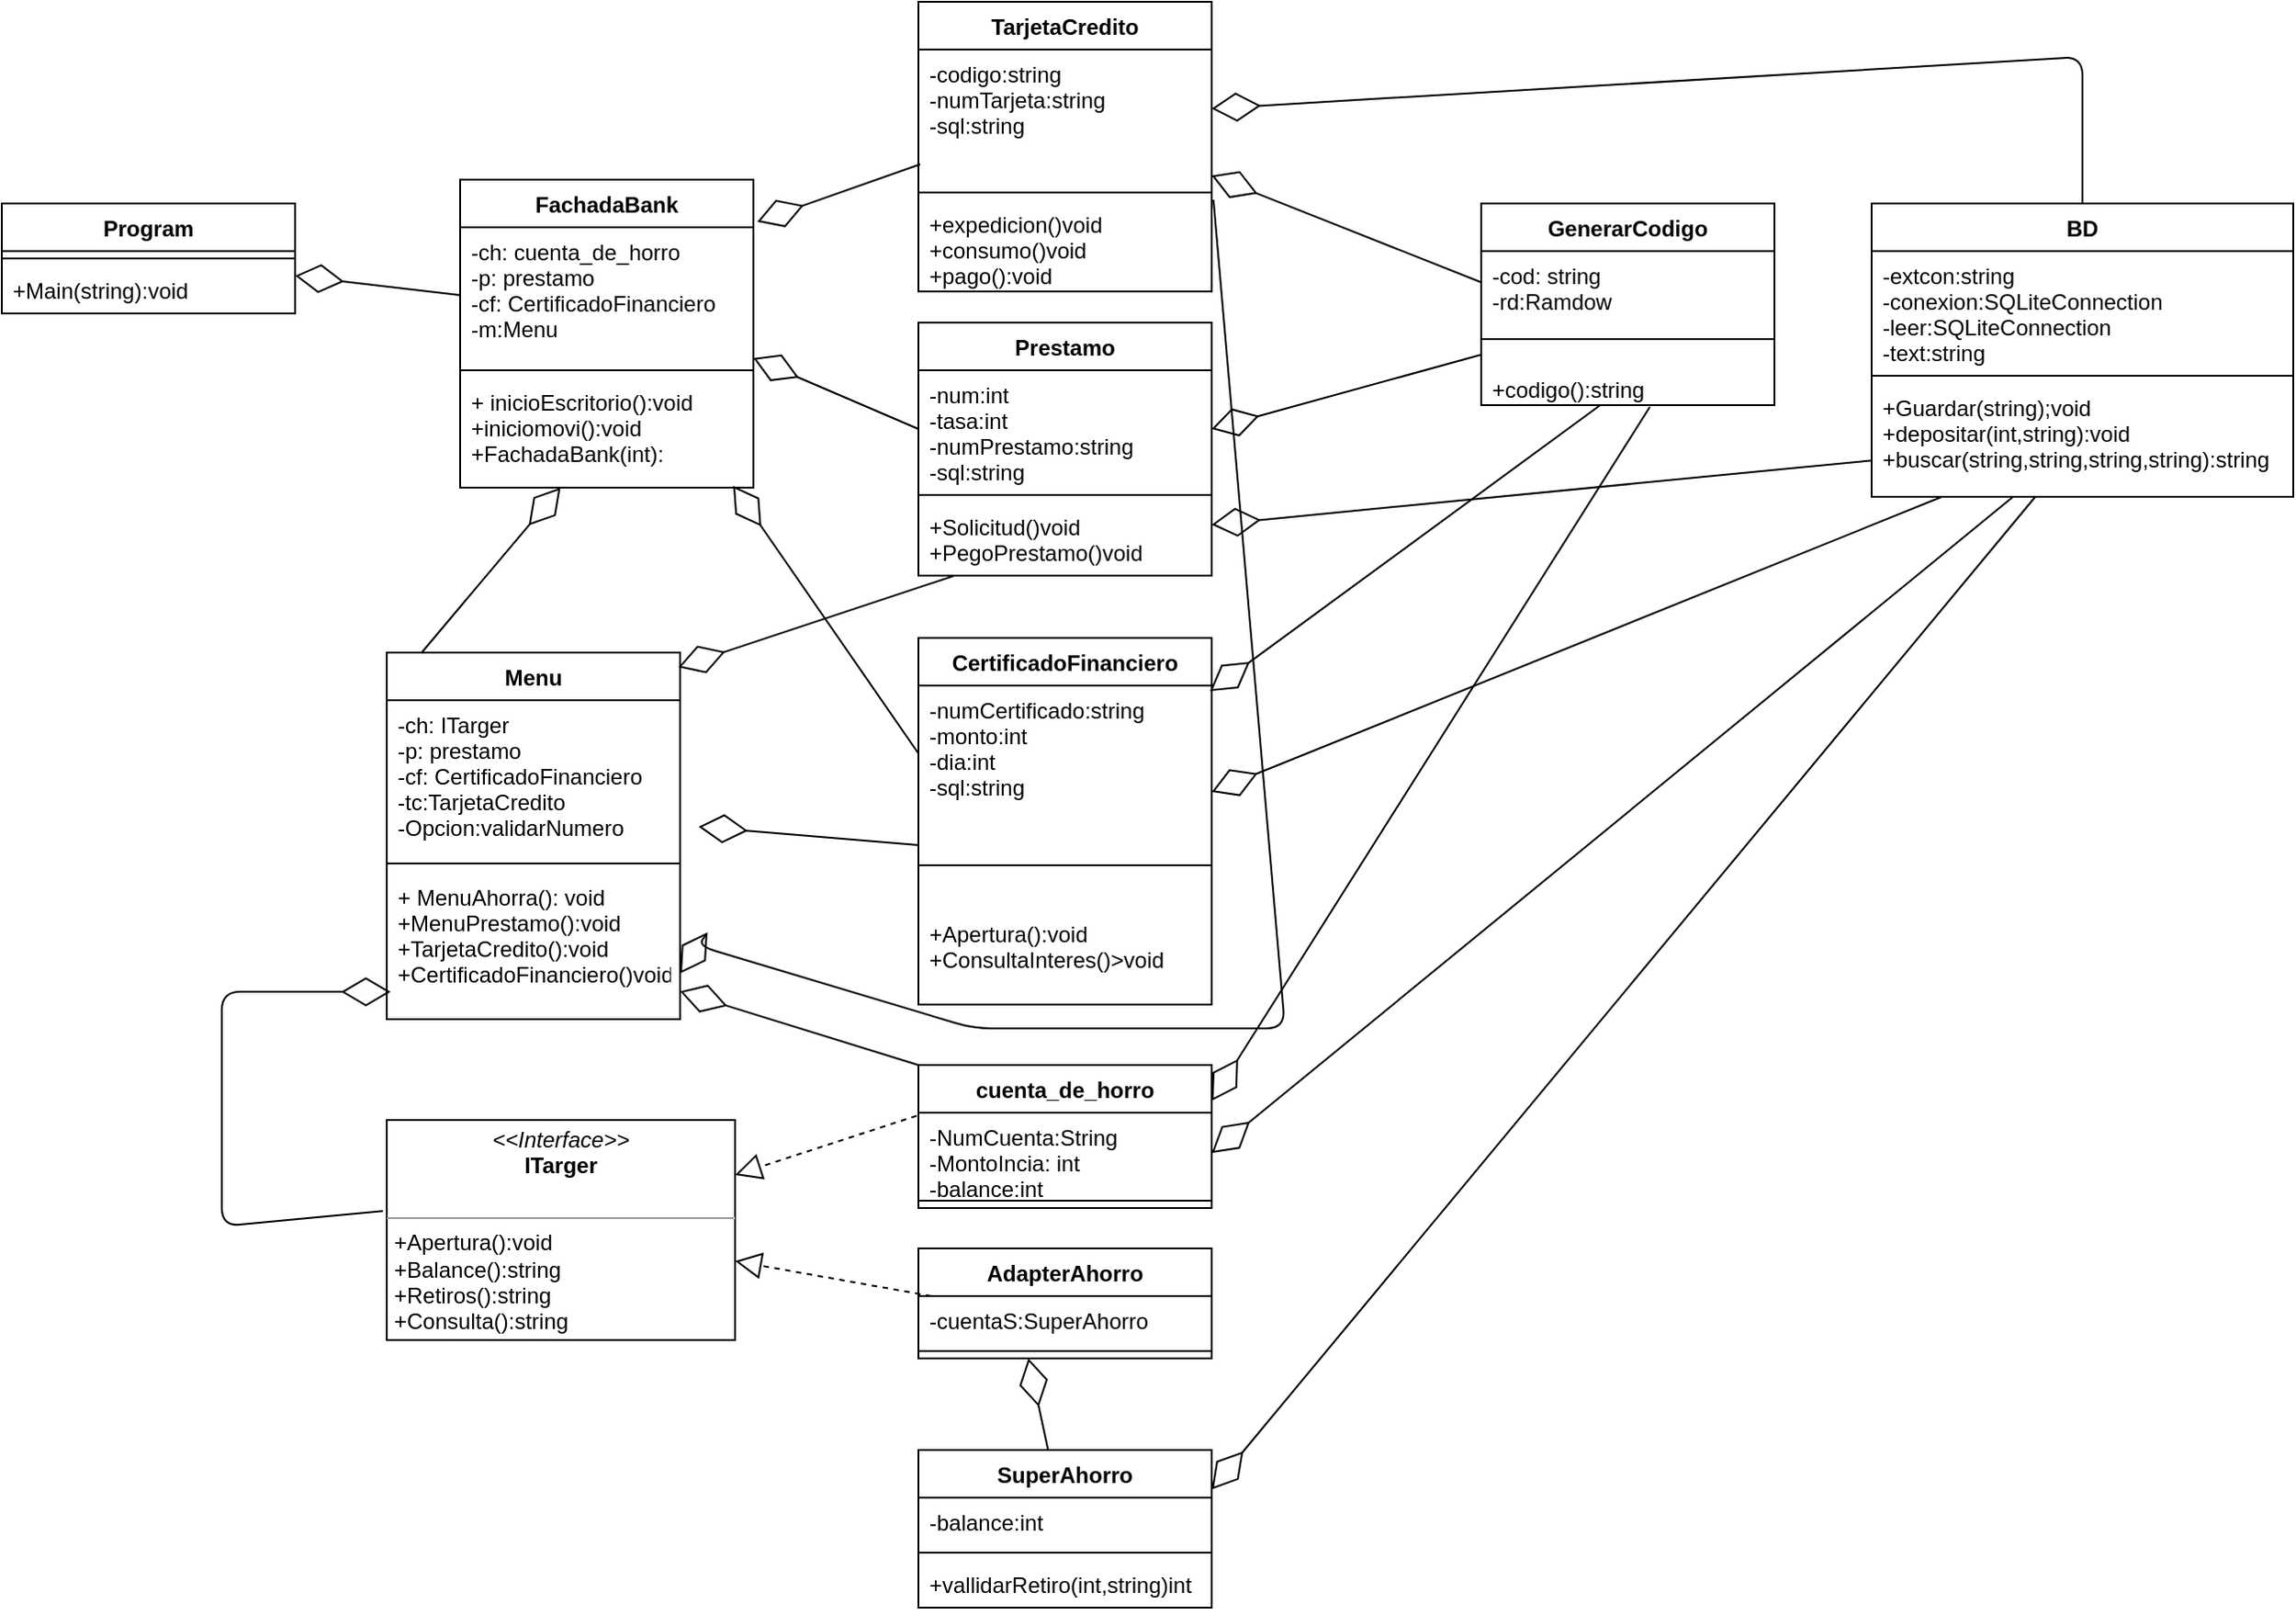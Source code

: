 <mxfile version="14.4.3" type="device"><diagram id="C5RBs43oDa-KdzZeNtuy" name="Page-1"><mxGraphModel dx="1477" dy="600" grid="1" gridSize="10" guides="1" tooltips="1" connect="1" arrows="1" fold="1" page="1" pageScale="1" pageWidth="827" pageHeight="1169" math="0" shadow="0"><root><mxCell id="WIyWlLk6GJQsqaUBKTNV-0"/><mxCell id="WIyWlLk6GJQsqaUBKTNV-1" parent="WIyWlLk6GJQsqaUBKTNV-0"/><mxCell id="P26-Mq5iYDT5D9_cvsel-0" value="Program" style="swimlane;fontStyle=1;align=center;verticalAlign=top;childLayout=stackLayout;horizontal=1;startSize=26;horizontalStack=0;resizeParent=1;resizeParentMax=0;resizeLast=0;collapsible=1;marginBottom=0;" vertex="1" parent="WIyWlLk6GJQsqaUBKTNV-1"><mxGeometry x="20" y="140" width="160" height="60" as="geometry"/></mxCell><mxCell id="P26-Mq5iYDT5D9_cvsel-2" value="" style="line;strokeWidth=1;fillColor=none;align=left;verticalAlign=middle;spacingTop=-1;spacingLeft=3;spacingRight=3;rotatable=0;labelPosition=right;points=[];portConstraint=eastwest;" vertex="1" parent="P26-Mq5iYDT5D9_cvsel-0"><mxGeometry y="26" width="160" height="8" as="geometry"/></mxCell><mxCell id="P26-Mq5iYDT5D9_cvsel-3" value="+Main(string):void" style="text;strokeColor=none;fillColor=none;align=left;verticalAlign=top;spacingLeft=4;spacingRight=4;overflow=hidden;rotatable=0;points=[[0,0.5],[1,0.5]];portConstraint=eastwest;" vertex="1" parent="P26-Mq5iYDT5D9_cvsel-0"><mxGeometry y="34" width="160" height="26" as="geometry"/></mxCell><mxCell id="P26-Mq5iYDT5D9_cvsel-4" value="FachadaBank" style="swimlane;fontStyle=1;align=center;verticalAlign=top;childLayout=stackLayout;horizontal=1;startSize=26;horizontalStack=0;resizeParent=1;resizeParentMax=0;resizeLast=0;collapsible=1;marginBottom=0;" vertex="1" parent="WIyWlLk6GJQsqaUBKTNV-1"><mxGeometry x="270" y="127" width="160" height="168" as="geometry"/></mxCell><mxCell id="P26-Mq5iYDT5D9_cvsel-5" value="-ch: cuenta_de_horro&#10;-p: prestamo&#10;-cf: CertificadoFinanciero&#10;-m:Menu" style="text;strokeColor=none;fillColor=none;align=left;verticalAlign=top;spacingLeft=4;spacingRight=4;overflow=hidden;rotatable=0;points=[[0,0.5],[1,0.5]];portConstraint=eastwest;" vertex="1" parent="P26-Mq5iYDT5D9_cvsel-4"><mxGeometry y="26" width="160" height="74" as="geometry"/></mxCell><mxCell id="P26-Mq5iYDT5D9_cvsel-6" value="" style="line;strokeWidth=1;fillColor=none;align=left;verticalAlign=middle;spacingTop=-1;spacingLeft=3;spacingRight=3;rotatable=0;labelPosition=right;points=[];portConstraint=eastwest;" vertex="1" parent="P26-Mq5iYDT5D9_cvsel-4"><mxGeometry y="100" width="160" height="8" as="geometry"/></mxCell><mxCell id="P26-Mq5iYDT5D9_cvsel-7" value="+ inicioEscritorio():void&#10;+iniciomovi():void&#10;+FachadaBank(int):" style="text;strokeColor=none;fillColor=none;align=left;verticalAlign=top;spacingLeft=4;spacingRight=4;overflow=hidden;rotatable=0;points=[[0,0.5],[1,0.5]];portConstraint=eastwest;" vertex="1" parent="P26-Mq5iYDT5D9_cvsel-4"><mxGeometry y="108" width="160" height="60" as="geometry"/></mxCell><mxCell id="P26-Mq5iYDT5D9_cvsel-8" value="" style="endArrow=diamondThin;endFill=0;endSize=24;html=1;exitX=0;exitY=0.5;exitDx=0;exitDy=0;" edge="1" parent="WIyWlLk6GJQsqaUBKTNV-1" source="P26-Mq5iYDT5D9_cvsel-5" target="P26-Mq5iYDT5D9_cvsel-0"><mxGeometry width="160" relative="1" as="geometry"><mxPoint x="280" y="150" as="sourcePoint"/><mxPoint x="200" y="90" as="targetPoint"/></mxGeometry></mxCell><mxCell id="P26-Mq5iYDT5D9_cvsel-9" value="Menu" style="swimlane;fontStyle=1;align=center;verticalAlign=top;childLayout=stackLayout;horizontal=1;startSize=26;horizontalStack=0;resizeParent=1;resizeParentMax=0;resizeLast=0;collapsible=1;marginBottom=0;" vertex="1" parent="WIyWlLk6GJQsqaUBKTNV-1"><mxGeometry x="230" y="385" width="160" height="200" as="geometry"/></mxCell><mxCell id="P26-Mq5iYDT5D9_cvsel-10" value="-ch: ITarger&#10;-p: prestamo&#10;-cf: CertificadoFinanciero&#10;-tc:TarjetaCredito&#10;-Opcion:validarNumero" style="text;strokeColor=none;fillColor=none;align=left;verticalAlign=top;spacingLeft=4;spacingRight=4;overflow=hidden;rotatable=0;points=[[0,0.5],[1,0.5]];portConstraint=eastwest;" vertex="1" parent="P26-Mq5iYDT5D9_cvsel-9"><mxGeometry y="26" width="160" height="84" as="geometry"/></mxCell><mxCell id="P26-Mq5iYDT5D9_cvsel-11" value="" style="line;strokeWidth=1;fillColor=none;align=left;verticalAlign=middle;spacingTop=-1;spacingLeft=3;spacingRight=3;rotatable=0;labelPosition=right;points=[];portConstraint=eastwest;" vertex="1" parent="P26-Mq5iYDT5D9_cvsel-9"><mxGeometry y="110" width="160" height="10" as="geometry"/></mxCell><mxCell id="P26-Mq5iYDT5D9_cvsel-12" value="+ MenuAhorra(): void&#10;+MenuPrestamo():void&#10;+TarjetaCredito():void&#10;+CertificadoFinanciero()void&#10;" style="text;strokeColor=none;fillColor=none;align=left;verticalAlign=top;spacingLeft=4;spacingRight=4;overflow=hidden;rotatable=0;points=[[0,0.5],[1,0.5]];portConstraint=eastwest;" vertex="1" parent="P26-Mq5iYDT5D9_cvsel-9"><mxGeometry y="120" width="160" height="80" as="geometry"/></mxCell><mxCell id="P26-Mq5iYDT5D9_cvsel-13" value="" style="endArrow=diamondThin;endFill=0;endSize=24;html=1;exitX=0.119;exitY=0;exitDx=0;exitDy=0;exitPerimeter=0;" edge="1" parent="WIyWlLk6GJQsqaUBKTNV-1" source="P26-Mq5iYDT5D9_cvsel-9" target="P26-Mq5iYDT5D9_cvsel-7"><mxGeometry width="160" relative="1" as="geometry"><mxPoint x="120" y="340" as="sourcePoint"/><mxPoint x="280" y="340" as="targetPoint"/></mxGeometry></mxCell><mxCell id="P26-Mq5iYDT5D9_cvsel-14" value="&lt;p style=&quot;margin: 0px ; margin-top: 4px ; text-align: center&quot;&gt;&lt;i&gt;&amp;lt;&amp;lt;Interface&amp;gt;&amp;gt;&lt;/i&gt;&lt;br&gt;&lt;b&gt;ITarger&lt;/b&gt;&lt;/p&gt;&lt;br&gt;&lt;hr size=&quot;1&quot;&gt;&lt;p style=&quot;margin: 0px ; margin-left: 4px&quot;&gt;+Apertura():void&lt;/p&gt;&lt;p style=&quot;margin: 0px ; margin-left: 4px&quot;&gt;+Balance():string&lt;/p&gt;&lt;p style=&quot;margin: 0px ; margin-left: 4px&quot;&gt;+Retiros():string&lt;/p&gt;&lt;p style=&quot;margin: 0px ; margin-left: 4px&quot;&gt;+Consulta():string&lt;/p&gt;" style="verticalAlign=top;align=left;overflow=fill;fontSize=12;fontFamily=Helvetica;html=1;" vertex="1" parent="WIyWlLk6GJQsqaUBKTNV-1"><mxGeometry x="230" y="640" width="190" height="120" as="geometry"/></mxCell><mxCell id="P26-Mq5iYDT5D9_cvsel-15" value="" style="endArrow=diamondThin;endFill=0;endSize=24;html=1;exitX=-0.011;exitY=0.414;exitDx=0;exitDy=0;exitPerimeter=0;entryX=0.013;entryY=0.813;entryDx=0;entryDy=0;entryPerimeter=0;" edge="1" parent="WIyWlLk6GJQsqaUBKTNV-1" source="P26-Mq5iYDT5D9_cvsel-14" target="P26-Mq5iYDT5D9_cvsel-12"><mxGeometry width="160" relative="1" as="geometry"><mxPoint x="90" y="610" as="sourcePoint"/><mxPoint x="190" y="560" as="targetPoint"/><Array as="points"><mxPoint x="140" y="698"/><mxPoint x="140" y="570"/></Array></mxGeometry></mxCell><mxCell id="P26-Mq5iYDT5D9_cvsel-16" value="cuenta_de_horro" style="swimlane;fontStyle=1;align=center;verticalAlign=top;childLayout=stackLayout;horizontal=1;startSize=26;horizontalStack=0;resizeParent=1;resizeParentMax=0;resizeLast=0;collapsible=1;marginBottom=0;" vertex="1" parent="WIyWlLk6GJQsqaUBKTNV-1"><mxGeometry x="520" y="610" width="160" height="78" as="geometry"/></mxCell><mxCell id="P26-Mq5iYDT5D9_cvsel-17" value="-NumCuenta:String&#10;-MontoIncia: int&#10;-balance:int" style="text;strokeColor=none;fillColor=none;align=left;verticalAlign=top;spacingLeft=4;spacingRight=4;overflow=hidden;rotatable=0;points=[[0,0.5],[1,0.5]];portConstraint=eastwest;" vertex="1" parent="P26-Mq5iYDT5D9_cvsel-16"><mxGeometry y="26" width="160" height="44" as="geometry"/></mxCell><mxCell id="P26-Mq5iYDT5D9_cvsel-18" value="" style="line;strokeWidth=1;fillColor=none;align=left;verticalAlign=middle;spacingTop=-1;spacingLeft=3;spacingRight=3;rotatable=0;labelPosition=right;points=[];portConstraint=eastwest;" vertex="1" parent="P26-Mq5iYDT5D9_cvsel-16"><mxGeometry y="70" width="160" height="8" as="geometry"/></mxCell><mxCell id="P26-Mq5iYDT5D9_cvsel-20" value="AdapterAhorro" style="swimlane;fontStyle=1;align=center;verticalAlign=top;childLayout=stackLayout;horizontal=1;startSize=26;horizontalStack=0;resizeParent=1;resizeParentMax=0;resizeLast=0;collapsible=1;marginBottom=0;" vertex="1" parent="WIyWlLk6GJQsqaUBKTNV-1"><mxGeometry x="520" y="710" width="160" height="60" as="geometry"/></mxCell><mxCell id="P26-Mq5iYDT5D9_cvsel-21" value="-cuentaS:SuperAhorro" style="text;strokeColor=none;fillColor=none;align=left;verticalAlign=top;spacingLeft=4;spacingRight=4;overflow=hidden;rotatable=0;points=[[0,0.5],[1,0.5]];portConstraint=eastwest;" vertex="1" parent="P26-Mq5iYDT5D9_cvsel-20"><mxGeometry y="26" width="160" height="26" as="geometry"/></mxCell><mxCell id="P26-Mq5iYDT5D9_cvsel-22" value="" style="line;strokeWidth=1;fillColor=none;align=left;verticalAlign=middle;spacingTop=-1;spacingLeft=3;spacingRight=3;rotatable=0;labelPosition=right;points=[];portConstraint=eastwest;" vertex="1" parent="P26-Mq5iYDT5D9_cvsel-20"><mxGeometry y="52" width="160" height="8" as="geometry"/></mxCell><mxCell id="P26-Mq5iYDT5D9_cvsel-25" value="" style="endArrow=block;dashed=1;endFill=0;endSize=12;html=1;entryX=1;entryY=0.25;entryDx=0;entryDy=0;exitX=-0.006;exitY=0.038;exitDx=0;exitDy=0;exitPerimeter=0;" edge="1" parent="WIyWlLk6GJQsqaUBKTNV-1" source="P26-Mq5iYDT5D9_cvsel-17" target="P26-Mq5iYDT5D9_cvsel-14"><mxGeometry width="160" relative="1" as="geometry"><mxPoint x="450" y="560" as="sourcePoint"/><mxPoint x="610" y="560" as="targetPoint"/></mxGeometry></mxCell><mxCell id="P26-Mq5iYDT5D9_cvsel-27" value="" style="endArrow=block;dashed=1;endFill=0;endSize=12;html=1;" edge="1" parent="WIyWlLk6GJQsqaUBKTNV-1" source="P26-Mq5iYDT5D9_cvsel-21" target="P26-Mq5iYDT5D9_cvsel-14"><mxGeometry width="160" relative="1" as="geometry"><mxPoint x="320" y="800" as="sourcePoint"/><mxPoint x="190" y="810" as="targetPoint"/></mxGeometry></mxCell><mxCell id="P26-Mq5iYDT5D9_cvsel-28" value="SuperAhorro" style="swimlane;fontStyle=1;align=center;verticalAlign=top;childLayout=stackLayout;horizontal=1;startSize=26;horizontalStack=0;resizeParent=1;resizeParentMax=0;resizeLast=0;collapsible=1;marginBottom=0;" vertex="1" parent="WIyWlLk6GJQsqaUBKTNV-1"><mxGeometry x="520" y="820" width="160" height="86" as="geometry"/></mxCell><mxCell id="P26-Mq5iYDT5D9_cvsel-29" value="-balance:int" style="text;strokeColor=none;fillColor=none;align=left;verticalAlign=top;spacingLeft=4;spacingRight=4;overflow=hidden;rotatable=0;points=[[0,0.5],[1,0.5]];portConstraint=eastwest;" vertex="1" parent="P26-Mq5iYDT5D9_cvsel-28"><mxGeometry y="26" width="160" height="26" as="geometry"/></mxCell><mxCell id="P26-Mq5iYDT5D9_cvsel-30" value="" style="line;strokeWidth=1;fillColor=none;align=left;verticalAlign=middle;spacingTop=-1;spacingLeft=3;spacingRight=3;rotatable=0;labelPosition=right;points=[];portConstraint=eastwest;" vertex="1" parent="P26-Mq5iYDT5D9_cvsel-28"><mxGeometry y="52" width="160" height="8" as="geometry"/></mxCell><mxCell id="P26-Mq5iYDT5D9_cvsel-31" value="+vallidarRetiro(int,string)int" style="text;strokeColor=none;fillColor=none;align=left;verticalAlign=top;spacingLeft=4;spacingRight=4;overflow=hidden;rotatable=0;points=[[0,0.5],[1,0.5]];portConstraint=eastwest;" vertex="1" parent="P26-Mq5iYDT5D9_cvsel-28"><mxGeometry y="60" width="160" height="26" as="geometry"/></mxCell><mxCell id="P26-Mq5iYDT5D9_cvsel-33" value="" style="endArrow=diamondThin;endFill=0;endSize=24;html=1;" edge="1" parent="WIyWlLk6GJQsqaUBKTNV-1" source="P26-Mq5iYDT5D9_cvsel-28"><mxGeometry width="160" relative="1" as="geometry"><mxPoint x="450" y="790" as="sourcePoint"/><mxPoint x="580" y="770" as="targetPoint"/></mxGeometry></mxCell><mxCell id="P26-Mq5iYDT5D9_cvsel-34" value="CertificadoFinanciero" style="swimlane;fontStyle=1;align=center;verticalAlign=top;childLayout=stackLayout;horizontal=1;startSize=26;horizontalStack=0;resizeParent=1;resizeParentMax=0;resizeLast=0;collapsible=1;marginBottom=0;" vertex="1" parent="WIyWlLk6GJQsqaUBKTNV-1"><mxGeometry x="520" y="377" width="160" height="200" as="geometry"/></mxCell><mxCell id="P26-Mq5iYDT5D9_cvsel-35" value="-numCertificado:string&#10;-monto:int&#10;-dia:int&#10;-sql:string&#10;" style="text;strokeColor=none;fillColor=none;align=left;verticalAlign=top;spacingLeft=4;spacingRight=4;overflow=hidden;rotatable=0;points=[[0,0.5],[1,0.5]];portConstraint=eastwest;" vertex="1" parent="P26-Mq5iYDT5D9_cvsel-34"><mxGeometry y="26" width="160" height="74" as="geometry"/></mxCell><mxCell id="P26-Mq5iYDT5D9_cvsel-36" value="" style="line;strokeWidth=1;fillColor=none;align=left;verticalAlign=middle;spacingTop=-1;spacingLeft=3;spacingRight=3;rotatable=0;labelPosition=right;points=[];portConstraint=eastwest;" vertex="1" parent="P26-Mq5iYDT5D9_cvsel-34"><mxGeometry y="100" width="160" height="48" as="geometry"/></mxCell><mxCell id="P26-Mq5iYDT5D9_cvsel-37" value="+Apertura():void&#10;+ConsultaInteres()&gt;void" style="text;strokeColor=none;fillColor=none;align=left;verticalAlign=top;spacingLeft=4;spacingRight=4;overflow=hidden;rotatable=0;points=[[0,0.5],[1,0.5]];portConstraint=eastwest;" vertex="1" parent="P26-Mq5iYDT5D9_cvsel-34"><mxGeometry y="148" width="160" height="52" as="geometry"/></mxCell><mxCell id="P26-Mq5iYDT5D9_cvsel-38" value="" style="endArrow=diamondThin;endFill=0;endSize=24;html=1;exitX=0;exitY=0;exitDx=0;exitDy=0;" edge="1" parent="WIyWlLk6GJQsqaUBKTNV-1" source="P26-Mq5iYDT5D9_cvsel-16" target="P26-Mq5iYDT5D9_cvsel-12"><mxGeometry width="160" relative="1" as="geometry"><mxPoint x="430" y="510" as="sourcePoint"/><mxPoint x="590" y="510" as="targetPoint"/></mxGeometry></mxCell><mxCell id="P26-Mq5iYDT5D9_cvsel-39" value="" style="endArrow=diamondThin;endFill=0;endSize=24;html=1;entryX=1.063;entryY=0.821;entryDx=0;entryDy=0;entryPerimeter=0;" edge="1" parent="WIyWlLk6GJQsqaUBKTNV-1" target="P26-Mq5iYDT5D9_cvsel-10"><mxGeometry width="160" relative="1" as="geometry"><mxPoint x="520" y="490" as="sourcePoint"/><mxPoint x="560" y="330" as="targetPoint"/></mxGeometry></mxCell><mxCell id="P26-Mq5iYDT5D9_cvsel-40" value="" style="endArrow=diamondThin;endFill=0;endSize=24;html=1;entryX=0.931;entryY=0.983;entryDx=0;entryDy=0;entryPerimeter=0;exitX=0;exitY=0.5;exitDx=0;exitDy=0;" edge="1" parent="WIyWlLk6GJQsqaUBKTNV-1" source="P26-Mq5iYDT5D9_cvsel-35" target="P26-Mq5iYDT5D9_cvsel-7"><mxGeometry width="160" relative="1" as="geometry"><mxPoint x="420" y="340" as="sourcePoint"/><mxPoint x="580" y="340" as="targetPoint"/></mxGeometry></mxCell><mxCell id="P26-Mq5iYDT5D9_cvsel-41" value="Prestamo" style="swimlane;fontStyle=1;align=center;verticalAlign=top;childLayout=stackLayout;horizontal=1;startSize=26;horizontalStack=0;resizeParent=1;resizeParentMax=0;resizeLast=0;collapsible=1;marginBottom=0;" vertex="1" parent="WIyWlLk6GJQsqaUBKTNV-1"><mxGeometry x="520" y="205" width="160" height="138" as="geometry"/></mxCell><mxCell id="P26-Mq5iYDT5D9_cvsel-42" value="-num:int&#10;-tasa:int&#10;-numPrestamo:string&#10;-sql:string" style="text;strokeColor=none;fillColor=none;align=left;verticalAlign=top;spacingLeft=4;spacingRight=4;overflow=hidden;rotatable=0;points=[[0,0.5],[1,0.5]];portConstraint=eastwest;" vertex="1" parent="P26-Mq5iYDT5D9_cvsel-41"><mxGeometry y="26" width="160" height="64" as="geometry"/></mxCell><mxCell id="P26-Mq5iYDT5D9_cvsel-43" value="" style="line;strokeWidth=1;fillColor=none;align=left;verticalAlign=middle;spacingTop=-1;spacingLeft=3;spacingRight=3;rotatable=0;labelPosition=right;points=[];portConstraint=eastwest;" vertex="1" parent="P26-Mq5iYDT5D9_cvsel-41"><mxGeometry y="90" width="160" height="8" as="geometry"/></mxCell><mxCell id="P26-Mq5iYDT5D9_cvsel-44" value="+Solicitud()void&#10;+PegoPrestamo()void" style="text;strokeColor=none;fillColor=none;align=left;verticalAlign=top;spacingLeft=4;spacingRight=4;overflow=hidden;rotatable=0;points=[[0,0.5],[1,0.5]];portConstraint=eastwest;" vertex="1" parent="P26-Mq5iYDT5D9_cvsel-41"><mxGeometry y="98" width="160" height="40" as="geometry"/></mxCell><mxCell id="P26-Mq5iYDT5D9_cvsel-45" value="" style="endArrow=diamondThin;endFill=0;endSize=24;html=1;exitX=0;exitY=0.5;exitDx=0;exitDy=0;" edge="1" parent="WIyWlLk6GJQsqaUBKTNV-1" source="P26-Mq5iYDT5D9_cvsel-42" target="P26-Mq5iYDT5D9_cvsel-5"><mxGeometry width="160" relative="1" as="geometry"><mxPoint x="490" y="150" as="sourcePoint"/><mxPoint x="650" y="150" as="targetPoint"/></mxGeometry></mxCell><mxCell id="P26-Mq5iYDT5D9_cvsel-46" value="" style="endArrow=diamondThin;endFill=0;endSize=24;html=1;entryX=0.994;entryY=0.04;entryDx=0;entryDy=0;entryPerimeter=0;" edge="1" parent="WIyWlLk6GJQsqaUBKTNV-1" source="P26-Mq5iYDT5D9_cvsel-44" target="P26-Mq5iYDT5D9_cvsel-9"><mxGeometry width="160" relative="1" as="geometry"><mxPoint x="300" y="343" as="sourcePoint"/><mxPoint x="460" y="343" as="targetPoint"/></mxGeometry></mxCell><mxCell id="P26-Mq5iYDT5D9_cvsel-47" value="TarjetaCredito" style="swimlane;fontStyle=1;align=center;verticalAlign=top;childLayout=stackLayout;horizontal=1;startSize=26;horizontalStack=0;resizeParent=1;resizeParentMax=0;resizeLast=0;collapsible=1;marginBottom=0;" vertex="1" parent="WIyWlLk6GJQsqaUBKTNV-1"><mxGeometry x="520" y="30" width="160" height="158" as="geometry"/></mxCell><mxCell id="P26-Mq5iYDT5D9_cvsel-48" value="-codigo:string&#10;-numTarjeta:string&#10;-sql:string" style="text;strokeColor=none;fillColor=none;align=left;verticalAlign=top;spacingLeft=4;spacingRight=4;overflow=hidden;rotatable=0;points=[[0,0.5],[1,0.5]];portConstraint=eastwest;" vertex="1" parent="P26-Mq5iYDT5D9_cvsel-47"><mxGeometry y="26" width="160" height="74" as="geometry"/></mxCell><mxCell id="P26-Mq5iYDT5D9_cvsel-49" value="" style="line;strokeWidth=1;fillColor=none;align=left;verticalAlign=middle;spacingTop=-1;spacingLeft=3;spacingRight=3;rotatable=0;labelPosition=right;points=[];portConstraint=eastwest;" vertex="1" parent="P26-Mq5iYDT5D9_cvsel-47"><mxGeometry y="100" width="160" height="8" as="geometry"/></mxCell><mxCell id="P26-Mq5iYDT5D9_cvsel-50" value="+expedicion()void&#10;+consumo()void&#10;+pago():void" style="text;strokeColor=none;fillColor=none;align=left;verticalAlign=top;spacingLeft=4;spacingRight=4;overflow=hidden;rotatable=0;points=[[0,0.5],[1,0.5]];portConstraint=eastwest;" vertex="1" parent="P26-Mq5iYDT5D9_cvsel-47"><mxGeometry y="108" width="160" height="50" as="geometry"/></mxCell><mxCell id="P26-Mq5iYDT5D9_cvsel-51" value="" style="endArrow=diamondThin;endFill=0;endSize=24;html=1;entryX=1.013;entryY=-0.041;entryDx=0;entryDy=0;entryPerimeter=0;exitX=0.006;exitY=0.846;exitDx=0;exitDy=0;exitPerimeter=0;" edge="1" parent="WIyWlLk6GJQsqaUBKTNV-1" source="P26-Mq5iYDT5D9_cvsel-48" target="P26-Mq5iYDT5D9_cvsel-5"><mxGeometry width="160" relative="1" as="geometry"><mxPoint x="350" y="70" as="sourcePoint"/><mxPoint x="510" y="70" as="targetPoint"/></mxGeometry></mxCell><mxCell id="P26-Mq5iYDT5D9_cvsel-53" value="" style="endArrow=diamondThin;endFill=0;endSize=24;html=1;entryX=1;entryY=0.688;entryDx=0;entryDy=0;entryPerimeter=0;exitX=1.006;exitY=0;exitDx=0;exitDy=0;exitPerimeter=0;" edge="1" parent="WIyWlLk6GJQsqaUBKTNV-1" source="P26-Mq5iYDT5D9_cvsel-50" target="P26-Mq5iYDT5D9_cvsel-12"><mxGeometry width="160" relative="1" as="geometry"><mxPoint x="700" y="90" as="sourcePoint"/><mxPoint x="610" y="601" as="targetPoint"/><Array as="points"><mxPoint x="720" y="590"/><mxPoint x="550" y="590"/><mxPoint x="400" y="545"/></Array></mxGeometry></mxCell><mxCell id="P26-Mq5iYDT5D9_cvsel-54" value="GenerarCodigo" style="swimlane;fontStyle=1;align=center;verticalAlign=top;childLayout=stackLayout;horizontal=1;startSize=26;horizontalStack=0;resizeParent=1;resizeParentMax=0;resizeLast=0;collapsible=1;marginBottom=0;" vertex="1" parent="WIyWlLk6GJQsqaUBKTNV-1"><mxGeometry x="827" y="140" width="160" height="110" as="geometry"/></mxCell><mxCell id="P26-Mq5iYDT5D9_cvsel-55" value="-cod: string&#10;-rd:Ramdow" style="text;strokeColor=none;fillColor=none;align=left;verticalAlign=top;spacingLeft=4;spacingRight=4;overflow=hidden;rotatable=0;points=[[0,0.5],[1,0.5]];portConstraint=eastwest;" vertex="1" parent="P26-Mq5iYDT5D9_cvsel-54"><mxGeometry y="26" width="160" height="34" as="geometry"/></mxCell><mxCell id="P26-Mq5iYDT5D9_cvsel-56" value="" style="line;strokeWidth=1;fillColor=none;align=left;verticalAlign=middle;spacingTop=-1;spacingLeft=3;spacingRight=3;rotatable=0;labelPosition=right;points=[];portConstraint=eastwest;" vertex="1" parent="P26-Mq5iYDT5D9_cvsel-54"><mxGeometry y="60" width="160" height="28" as="geometry"/></mxCell><mxCell id="P26-Mq5iYDT5D9_cvsel-57" value="+codigo():string" style="text;strokeColor=none;fillColor=none;align=left;verticalAlign=top;spacingLeft=4;spacingRight=4;overflow=hidden;rotatable=0;points=[[0,0.5],[1,0.5]];portConstraint=eastwest;" vertex="1" parent="P26-Mq5iYDT5D9_cvsel-54"><mxGeometry y="88" width="160" height="22" as="geometry"/></mxCell><mxCell id="P26-Mq5iYDT5D9_cvsel-58" value="" style="endArrow=diamondThin;endFill=0;endSize=24;html=1;exitX=0;exitY=0.5;exitDx=0;exitDy=0;" edge="1" parent="WIyWlLk6GJQsqaUBKTNV-1" source="P26-Mq5iYDT5D9_cvsel-55" target="P26-Mq5iYDT5D9_cvsel-48"><mxGeometry width="160" relative="1" as="geometry"><mxPoint x="820" y="60" as="sourcePoint"/><mxPoint x="980" y="60" as="targetPoint"/></mxGeometry></mxCell><mxCell id="P26-Mq5iYDT5D9_cvsel-59" value="" style="endArrow=diamondThin;endFill=0;endSize=24;html=1;entryX=1;entryY=0.5;entryDx=0;entryDy=0;exitX=0;exitY=0.75;exitDx=0;exitDy=0;" edge="1" parent="WIyWlLk6GJQsqaUBKTNV-1" source="P26-Mq5iYDT5D9_cvsel-54" target="P26-Mq5iYDT5D9_cvsel-42"><mxGeometry width="160" relative="1" as="geometry"><mxPoint x="790" y="260" as="sourcePoint"/><mxPoint x="950" y="260" as="targetPoint"/></mxGeometry></mxCell><mxCell id="P26-Mq5iYDT5D9_cvsel-60" value="" style="endArrow=diamondThin;endFill=0;endSize=24;html=1;entryX=0.994;entryY=0.041;entryDx=0;entryDy=0;entryPerimeter=0;" edge="1" parent="WIyWlLk6GJQsqaUBKTNV-1" source="P26-Mq5iYDT5D9_cvsel-57" target="P26-Mq5iYDT5D9_cvsel-35"><mxGeometry width="160" relative="1" as="geometry"><mxPoint x="790" y="320" as="sourcePoint"/><mxPoint x="950" y="320" as="targetPoint"/></mxGeometry></mxCell><mxCell id="P26-Mq5iYDT5D9_cvsel-61" value="" style="endArrow=diamondThin;endFill=0;endSize=24;html=1;entryX=1;entryY=0.25;entryDx=0;entryDy=0;exitX=0.575;exitY=1.045;exitDx=0;exitDy=0;exitPerimeter=0;" edge="1" parent="WIyWlLk6GJQsqaUBKTNV-1" source="P26-Mq5iYDT5D9_cvsel-57" target="P26-Mq5iYDT5D9_cvsel-16"><mxGeometry width="160" relative="1" as="geometry"><mxPoint x="770" y="510" as="sourcePoint"/><mxPoint x="930" y="510" as="targetPoint"/></mxGeometry></mxCell><mxCell id="P26-Mq5iYDT5D9_cvsel-66" value="BD" style="swimlane;fontStyle=1;align=center;verticalAlign=top;childLayout=stackLayout;horizontal=1;startSize=26;horizontalStack=0;resizeParent=1;resizeParentMax=0;resizeLast=0;collapsible=1;marginBottom=0;" vertex="1" parent="WIyWlLk6GJQsqaUBKTNV-1"><mxGeometry x="1040" y="140" width="230" height="160" as="geometry"/></mxCell><mxCell id="P26-Mq5iYDT5D9_cvsel-67" value="-extcon:string&#10;-conexion:SQLiteConnection &#10;-leer:SQLiteConnection&#10;-text:string" style="text;strokeColor=none;fillColor=none;align=left;verticalAlign=top;spacingLeft=4;spacingRight=4;overflow=hidden;rotatable=0;points=[[0,0.5],[1,0.5]];portConstraint=eastwest;" vertex="1" parent="P26-Mq5iYDT5D9_cvsel-66"><mxGeometry y="26" width="230" height="64" as="geometry"/></mxCell><mxCell id="P26-Mq5iYDT5D9_cvsel-68" value="" style="line;strokeWidth=1;fillColor=none;align=left;verticalAlign=middle;spacingTop=-1;spacingLeft=3;spacingRight=3;rotatable=0;labelPosition=right;points=[];portConstraint=eastwest;" vertex="1" parent="P26-Mq5iYDT5D9_cvsel-66"><mxGeometry y="90" width="230" height="8" as="geometry"/></mxCell><mxCell id="P26-Mq5iYDT5D9_cvsel-69" value="+Guardar(string);void&#10;+depositar(int,string):void&#10;+buscar(string,string,string,string):string" style="text;strokeColor=none;fillColor=none;align=left;verticalAlign=top;spacingLeft=4;spacingRight=4;overflow=hidden;rotatable=0;points=[[0,0.5],[1,0.5]];portConstraint=eastwest;" vertex="1" parent="P26-Mq5iYDT5D9_cvsel-66"><mxGeometry y="98" width="230" height="62" as="geometry"/></mxCell><mxCell id="P26-Mq5iYDT5D9_cvsel-71" value="" style="endArrow=diamondThin;endFill=0;endSize=24;html=1;" edge="1" parent="WIyWlLk6GJQsqaUBKTNV-1" source="P26-Mq5iYDT5D9_cvsel-66" target="P26-Mq5iYDT5D9_cvsel-48"><mxGeometry width="160" relative="1" as="geometry"><mxPoint x="1050" y="80" as="sourcePoint"/><mxPoint x="1210" y="80" as="targetPoint"/><Array as="points"><mxPoint x="1155" y="60"/></Array></mxGeometry></mxCell><mxCell id="P26-Mq5iYDT5D9_cvsel-72" value="" style="endArrow=diamondThin;endFill=0;endSize=24;html=1;" edge="1" parent="WIyWlLk6GJQsqaUBKTNV-1" source="P26-Mq5iYDT5D9_cvsel-69" target="P26-Mq5iYDT5D9_cvsel-44"><mxGeometry width="160" relative="1" as="geometry"><mxPoint x="980" y="340" as="sourcePoint"/><mxPoint x="1140" y="340" as="targetPoint"/></mxGeometry></mxCell><mxCell id="P26-Mq5iYDT5D9_cvsel-73" value="" style="endArrow=diamondThin;endFill=0;endSize=24;html=1;entryX=1;entryY=0.784;entryDx=0;entryDy=0;entryPerimeter=0;" edge="1" parent="WIyWlLk6GJQsqaUBKTNV-1" source="P26-Mq5iYDT5D9_cvsel-69" target="P26-Mq5iYDT5D9_cvsel-35"><mxGeometry width="160" relative="1" as="geometry"><mxPoint x="980" y="360" as="sourcePoint"/><mxPoint x="1140" y="360" as="targetPoint"/></mxGeometry></mxCell><mxCell id="P26-Mq5iYDT5D9_cvsel-74" value="" style="endArrow=diamondThin;endFill=0;endSize=24;html=1;entryX=1;entryY=0.5;entryDx=0;entryDy=0;" edge="1" parent="WIyWlLk6GJQsqaUBKTNV-1" source="P26-Mq5iYDT5D9_cvsel-69" target="P26-Mq5iYDT5D9_cvsel-17"><mxGeometry width="160" relative="1" as="geometry"><mxPoint x="900" y="410" as="sourcePoint"/><mxPoint x="1060" y="410" as="targetPoint"/></mxGeometry></mxCell><mxCell id="P26-Mq5iYDT5D9_cvsel-75" value="" style="endArrow=diamondThin;endFill=0;endSize=24;html=1;entryX=1;entryY=0.25;entryDx=0;entryDy=0;" edge="1" parent="WIyWlLk6GJQsqaUBKTNV-1" source="P26-Mq5iYDT5D9_cvsel-69" target="P26-Mq5iYDT5D9_cvsel-28"><mxGeometry width="160" relative="1" as="geometry"><mxPoint x="1090" y="390" as="sourcePoint"/><mxPoint x="1110" y="480" as="targetPoint"/></mxGeometry></mxCell></root></mxGraphModel></diagram></mxfile>